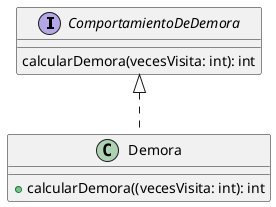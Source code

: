 @startuml

interface ComportamientoDeDemora {
    calcularDemora(vecesVisita: int): int
}

class Demora{
    +calcularDemora((vecesVisita: int): int
}

ComportamientoDeDemora <|.. Demora

@enduml
